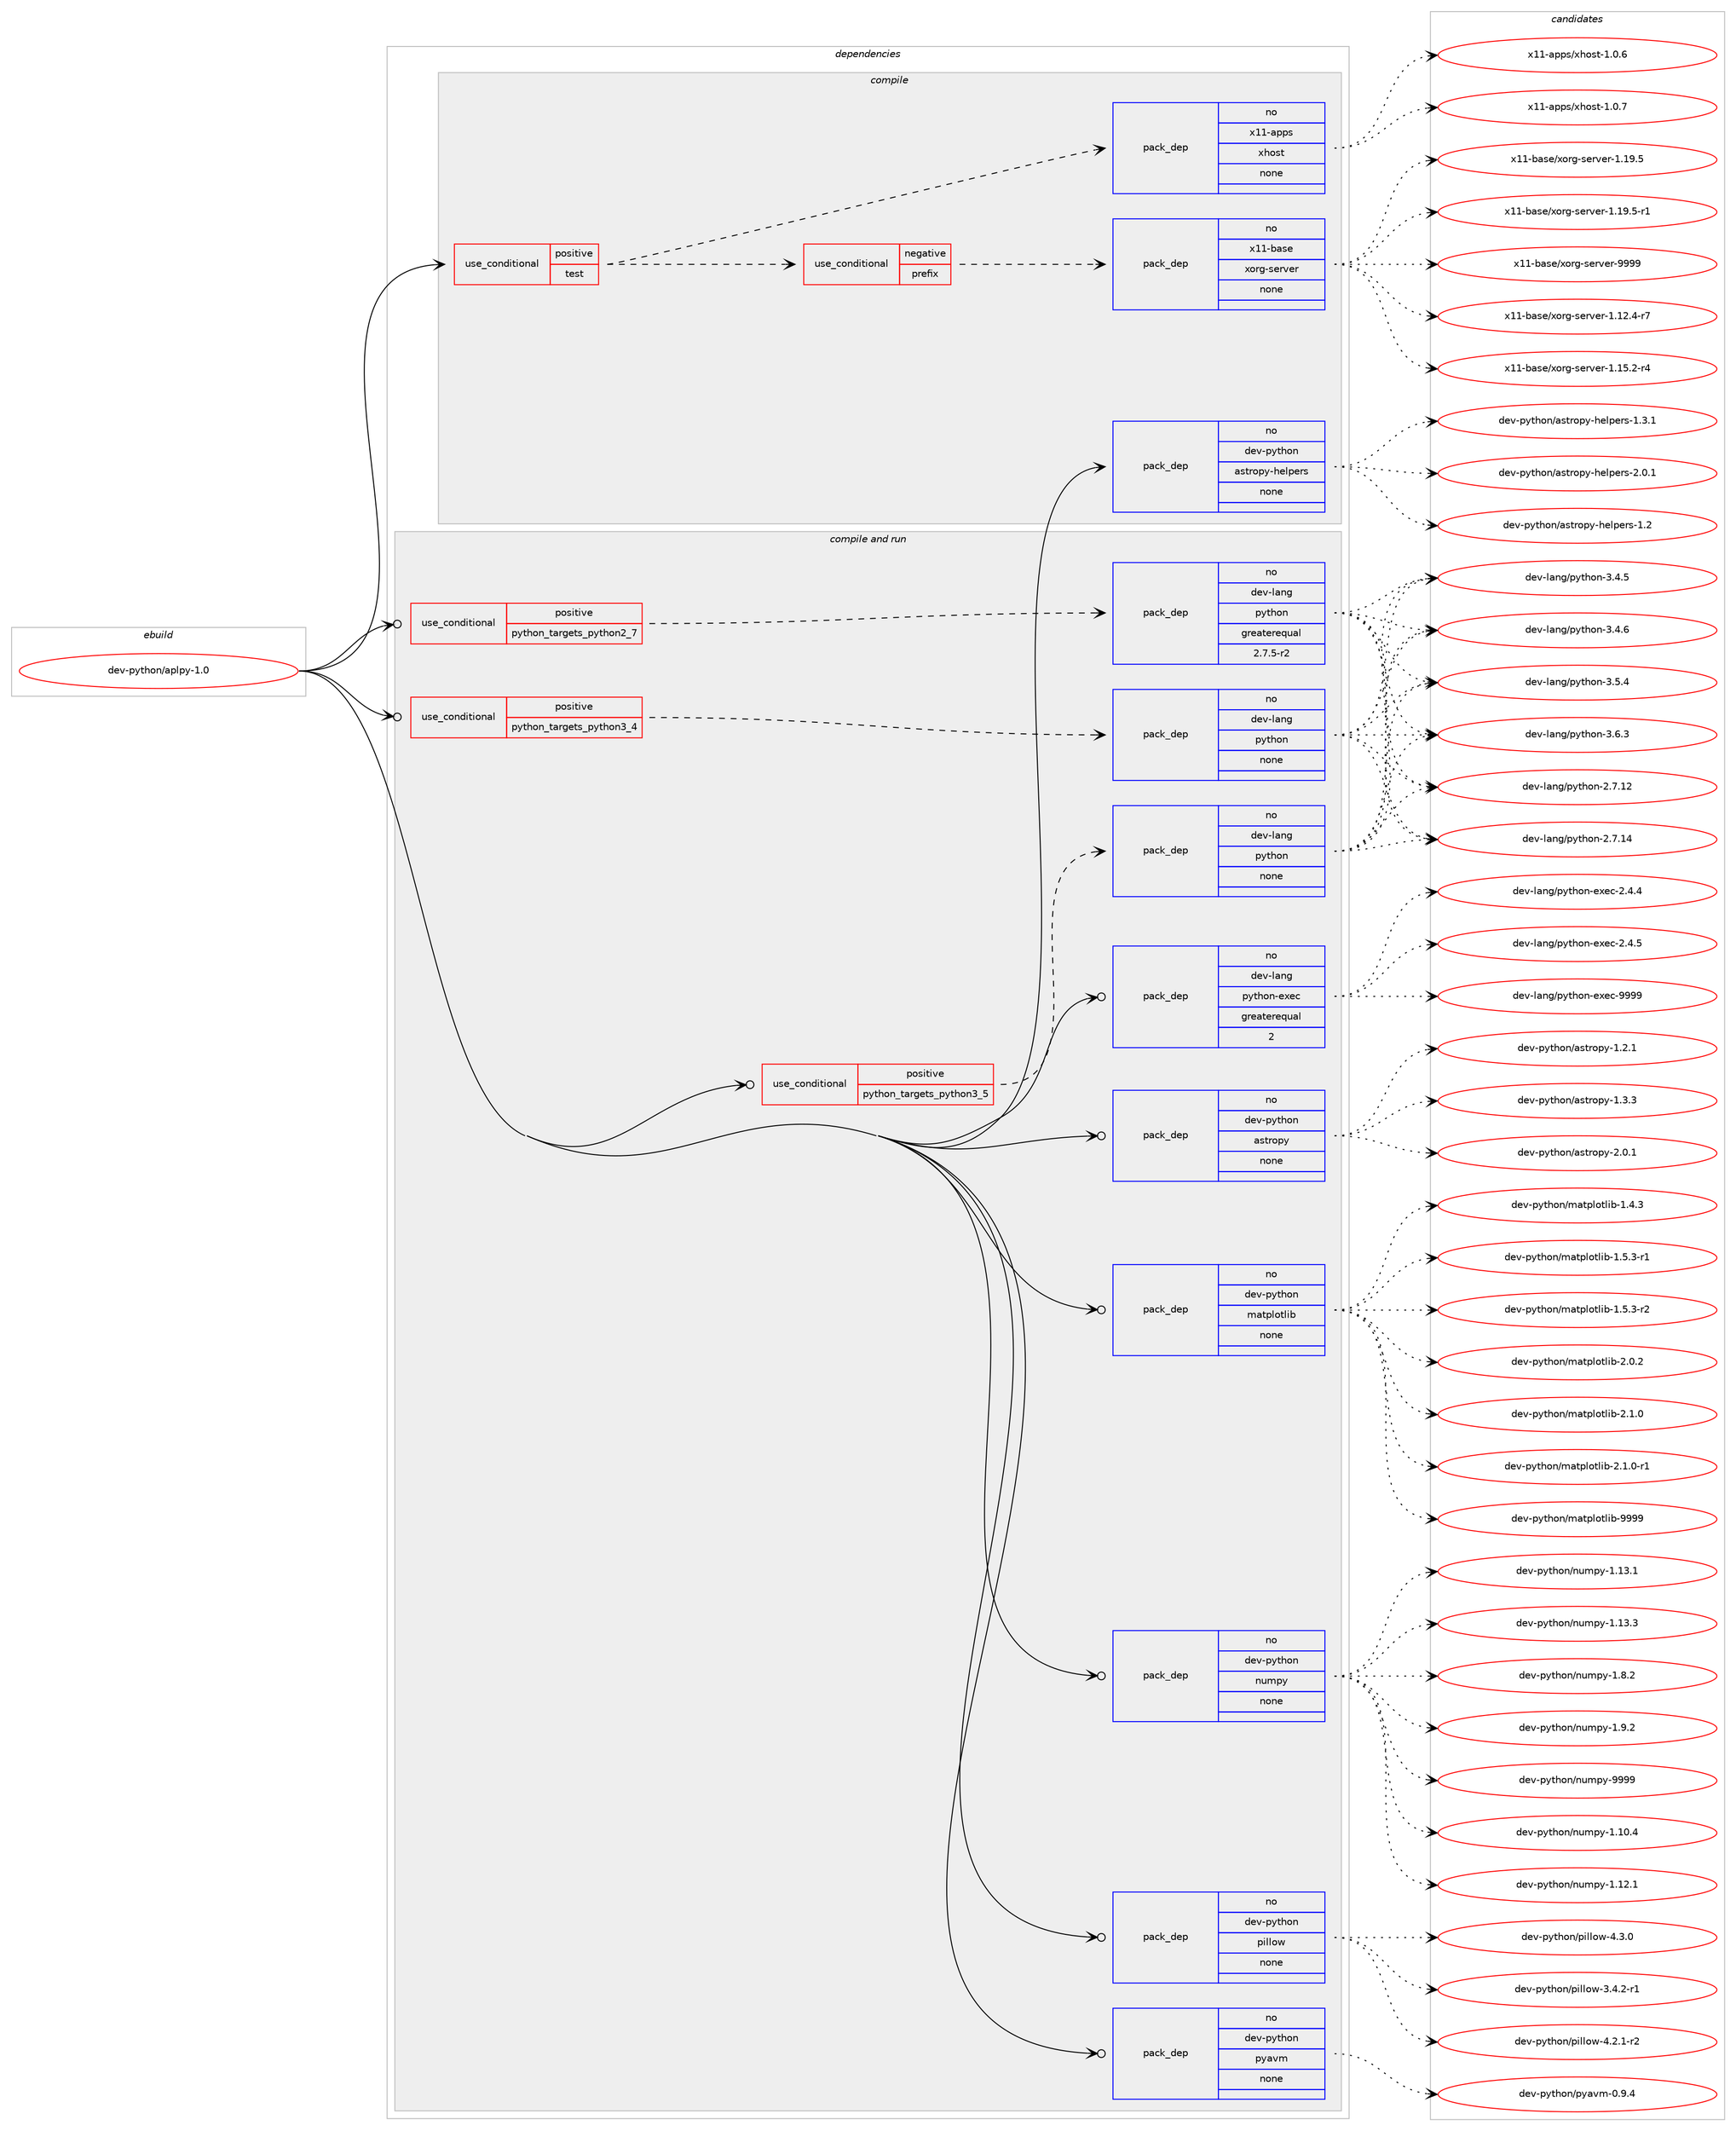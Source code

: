digraph prolog {

# *************
# Graph options
# *************

newrank=true;
concentrate=true;
compound=true;
graph [rankdir=LR,fontname=Helvetica,fontsize=10,ranksep=1.5];#, ranksep=2.5, nodesep=0.2];
edge  [arrowhead=vee];
node  [fontname=Helvetica,fontsize=10];

# **********
# The ebuild
# **********

subgraph cluster_leftcol {
color=gray;
rank=same;
label=<<i>ebuild</i>>;
id [label="dev-python/aplpy-1.0", color=red, width=4, href="../dev-python/aplpy-1.0.svg"];
}

# ****************
# The dependencies
# ****************

subgraph cluster_midcol {
color=gray;
label=<<i>dependencies</i>>;
subgraph cluster_compile {
fillcolor="#eeeeee";
style=filled;
label=<<i>compile</i>>;
subgraph cond29409 {
dependency146336 [label=<<TABLE BORDER="0" CELLBORDER="1" CELLSPACING="0" CELLPADDING="4"><TR><TD ROWSPAN="3" CELLPADDING="10">use_conditional</TD></TR><TR><TD>positive</TD></TR><TR><TD>test</TD></TR></TABLE>>, shape=none, color=red];
subgraph cond29410 {
dependency146337 [label=<<TABLE BORDER="0" CELLBORDER="1" CELLSPACING="0" CELLPADDING="4"><TR><TD ROWSPAN="3" CELLPADDING="10">use_conditional</TD></TR><TR><TD>negative</TD></TR><TR><TD>prefix</TD></TR></TABLE>>, shape=none, color=red];
subgraph pack113110 {
dependency146338 [label=<<TABLE BORDER="0" CELLBORDER="1" CELLSPACING="0" CELLPADDING="4" WIDTH="220"><TR><TD ROWSPAN="6" CELLPADDING="30">pack_dep</TD></TR><TR><TD WIDTH="110">no</TD></TR><TR><TD>x11-base</TD></TR><TR><TD>xorg-server</TD></TR><TR><TD>none</TD></TR><TR><TD></TD></TR></TABLE>>, shape=none, color=blue];
}
dependency146337:e -> dependency146338:w [weight=20,style="dashed",arrowhead="vee"];
}
dependency146336:e -> dependency146337:w [weight=20,style="dashed",arrowhead="vee"];
subgraph pack113111 {
dependency146339 [label=<<TABLE BORDER="0" CELLBORDER="1" CELLSPACING="0" CELLPADDING="4" WIDTH="220"><TR><TD ROWSPAN="6" CELLPADDING="30">pack_dep</TD></TR><TR><TD WIDTH="110">no</TD></TR><TR><TD>x11-apps</TD></TR><TR><TD>xhost</TD></TR><TR><TD>none</TD></TR><TR><TD></TD></TR></TABLE>>, shape=none, color=blue];
}
dependency146336:e -> dependency146339:w [weight=20,style="dashed",arrowhead="vee"];
}
id:e -> dependency146336:w [weight=20,style="solid",arrowhead="vee"];
subgraph pack113112 {
dependency146340 [label=<<TABLE BORDER="0" CELLBORDER="1" CELLSPACING="0" CELLPADDING="4" WIDTH="220"><TR><TD ROWSPAN="6" CELLPADDING="30">pack_dep</TD></TR><TR><TD WIDTH="110">no</TD></TR><TR><TD>dev-python</TD></TR><TR><TD>astropy-helpers</TD></TR><TR><TD>none</TD></TR><TR><TD></TD></TR></TABLE>>, shape=none, color=blue];
}
id:e -> dependency146340:w [weight=20,style="solid",arrowhead="vee"];
}
subgraph cluster_compileandrun {
fillcolor="#eeeeee";
style=filled;
label=<<i>compile and run</i>>;
subgraph cond29411 {
dependency146341 [label=<<TABLE BORDER="0" CELLBORDER="1" CELLSPACING="0" CELLPADDING="4"><TR><TD ROWSPAN="3" CELLPADDING="10">use_conditional</TD></TR><TR><TD>positive</TD></TR><TR><TD>python_targets_python2_7</TD></TR></TABLE>>, shape=none, color=red];
subgraph pack113113 {
dependency146342 [label=<<TABLE BORDER="0" CELLBORDER="1" CELLSPACING="0" CELLPADDING="4" WIDTH="220"><TR><TD ROWSPAN="6" CELLPADDING="30">pack_dep</TD></TR><TR><TD WIDTH="110">no</TD></TR><TR><TD>dev-lang</TD></TR><TR><TD>python</TD></TR><TR><TD>greaterequal</TD></TR><TR><TD>2.7.5-r2</TD></TR></TABLE>>, shape=none, color=blue];
}
dependency146341:e -> dependency146342:w [weight=20,style="dashed",arrowhead="vee"];
}
id:e -> dependency146341:w [weight=20,style="solid",arrowhead="odotvee"];
subgraph cond29412 {
dependency146343 [label=<<TABLE BORDER="0" CELLBORDER="1" CELLSPACING="0" CELLPADDING="4"><TR><TD ROWSPAN="3" CELLPADDING="10">use_conditional</TD></TR><TR><TD>positive</TD></TR><TR><TD>python_targets_python3_4</TD></TR></TABLE>>, shape=none, color=red];
subgraph pack113114 {
dependency146344 [label=<<TABLE BORDER="0" CELLBORDER="1" CELLSPACING="0" CELLPADDING="4" WIDTH="220"><TR><TD ROWSPAN="6" CELLPADDING="30">pack_dep</TD></TR><TR><TD WIDTH="110">no</TD></TR><TR><TD>dev-lang</TD></TR><TR><TD>python</TD></TR><TR><TD>none</TD></TR><TR><TD></TD></TR></TABLE>>, shape=none, color=blue];
}
dependency146343:e -> dependency146344:w [weight=20,style="dashed",arrowhead="vee"];
}
id:e -> dependency146343:w [weight=20,style="solid",arrowhead="odotvee"];
subgraph cond29413 {
dependency146345 [label=<<TABLE BORDER="0" CELLBORDER="1" CELLSPACING="0" CELLPADDING="4"><TR><TD ROWSPAN="3" CELLPADDING="10">use_conditional</TD></TR><TR><TD>positive</TD></TR><TR><TD>python_targets_python3_5</TD></TR></TABLE>>, shape=none, color=red];
subgraph pack113115 {
dependency146346 [label=<<TABLE BORDER="0" CELLBORDER="1" CELLSPACING="0" CELLPADDING="4" WIDTH="220"><TR><TD ROWSPAN="6" CELLPADDING="30">pack_dep</TD></TR><TR><TD WIDTH="110">no</TD></TR><TR><TD>dev-lang</TD></TR><TR><TD>python</TD></TR><TR><TD>none</TD></TR><TR><TD></TD></TR></TABLE>>, shape=none, color=blue];
}
dependency146345:e -> dependency146346:w [weight=20,style="dashed",arrowhead="vee"];
}
id:e -> dependency146345:w [weight=20,style="solid",arrowhead="odotvee"];
subgraph pack113116 {
dependency146347 [label=<<TABLE BORDER="0" CELLBORDER="1" CELLSPACING="0" CELLPADDING="4" WIDTH="220"><TR><TD ROWSPAN="6" CELLPADDING="30">pack_dep</TD></TR><TR><TD WIDTH="110">no</TD></TR><TR><TD>dev-lang</TD></TR><TR><TD>python-exec</TD></TR><TR><TD>greaterequal</TD></TR><TR><TD>2</TD></TR></TABLE>>, shape=none, color=blue];
}
id:e -> dependency146347:w [weight=20,style="solid",arrowhead="odotvee"];
subgraph pack113117 {
dependency146348 [label=<<TABLE BORDER="0" CELLBORDER="1" CELLSPACING="0" CELLPADDING="4" WIDTH="220"><TR><TD ROWSPAN="6" CELLPADDING="30">pack_dep</TD></TR><TR><TD WIDTH="110">no</TD></TR><TR><TD>dev-python</TD></TR><TR><TD>astropy</TD></TR><TR><TD>none</TD></TR><TR><TD></TD></TR></TABLE>>, shape=none, color=blue];
}
id:e -> dependency146348:w [weight=20,style="solid",arrowhead="odotvee"];
subgraph pack113118 {
dependency146349 [label=<<TABLE BORDER="0" CELLBORDER="1" CELLSPACING="0" CELLPADDING="4" WIDTH="220"><TR><TD ROWSPAN="6" CELLPADDING="30">pack_dep</TD></TR><TR><TD WIDTH="110">no</TD></TR><TR><TD>dev-python</TD></TR><TR><TD>matplotlib</TD></TR><TR><TD>none</TD></TR><TR><TD></TD></TR></TABLE>>, shape=none, color=blue];
}
id:e -> dependency146349:w [weight=20,style="solid",arrowhead="odotvee"];
subgraph pack113119 {
dependency146350 [label=<<TABLE BORDER="0" CELLBORDER="1" CELLSPACING="0" CELLPADDING="4" WIDTH="220"><TR><TD ROWSPAN="6" CELLPADDING="30">pack_dep</TD></TR><TR><TD WIDTH="110">no</TD></TR><TR><TD>dev-python</TD></TR><TR><TD>numpy</TD></TR><TR><TD>none</TD></TR><TR><TD></TD></TR></TABLE>>, shape=none, color=blue];
}
id:e -> dependency146350:w [weight=20,style="solid",arrowhead="odotvee"];
subgraph pack113120 {
dependency146351 [label=<<TABLE BORDER="0" CELLBORDER="1" CELLSPACING="0" CELLPADDING="4" WIDTH="220"><TR><TD ROWSPAN="6" CELLPADDING="30">pack_dep</TD></TR><TR><TD WIDTH="110">no</TD></TR><TR><TD>dev-python</TD></TR><TR><TD>pillow</TD></TR><TR><TD>none</TD></TR><TR><TD></TD></TR></TABLE>>, shape=none, color=blue];
}
id:e -> dependency146351:w [weight=20,style="solid",arrowhead="odotvee"];
subgraph pack113121 {
dependency146352 [label=<<TABLE BORDER="0" CELLBORDER="1" CELLSPACING="0" CELLPADDING="4" WIDTH="220"><TR><TD ROWSPAN="6" CELLPADDING="30">pack_dep</TD></TR><TR><TD WIDTH="110">no</TD></TR><TR><TD>dev-python</TD></TR><TR><TD>pyavm</TD></TR><TR><TD>none</TD></TR><TR><TD></TD></TR></TABLE>>, shape=none, color=blue];
}
id:e -> dependency146352:w [weight=20,style="solid",arrowhead="odotvee"];
}
subgraph cluster_run {
fillcolor="#eeeeee";
style=filled;
label=<<i>run</i>>;
}
}

# **************
# The candidates
# **************

subgraph cluster_choices {
rank=same;
color=gray;
label=<<i>candidates</i>>;

subgraph choice113110 {
color=black;
nodesep=1;
choice12049494598971151014712011111410345115101114118101114454946495046524511455 [label="x11-base/xorg-server-1.12.4-r7", color=red, width=4,href="../x11-base/xorg-server-1.12.4-r7.svg"];
choice12049494598971151014712011111410345115101114118101114454946495346504511452 [label="x11-base/xorg-server-1.15.2-r4", color=red, width=4,href="../x11-base/xorg-server-1.15.2-r4.svg"];
choice1204949459897115101471201111141034511510111411810111445494649574653 [label="x11-base/xorg-server-1.19.5", color=red, width=4,href="../x11-base/xorg-server-1.19.5.svg"];
choice12049494598971151014712011111410345115101114118101114454946495746534511449 [label="x11-base/xorg-server-1.19.5-r1", color=red, width=4,href="../x11-base/xorg-server-1.19.5-r1.svg"];
choice120494945989711510147120111114103451151011141181011144557575757 [label="x11-base/xorg-server-9999", color=red, width=4,href="../x11-base/xorg-server-9999.svg"];
dependency146338:e -> choice12049494598971151014712011111410345115101114118101114454946495046524511455:w [style=dotted,weight="100"];
dependency146338:e -> choice12049494598971151014712011111410345115101114118101114454946495346504511452:w [style=dotted,weight="100"];
dependency146338:e -> choice1204949459897115101471201111141034511510111411810111445494649574653:w [style=dotted,weight="100"];
dependency146338:e -> choice12049494598971151014712011111410345115101114118101114454946495746534511449:w [style=dotted,weight="100"];
dependency146338:e -> choice120494945989711510147120111114103451151011141181011144557575757:w [style=dotted,weight="100"];
}
subgraph choice113111 {
color=black;
nodesep=1;
choice1204949459711211211547120104111115116454946484654 [label="x11-apps/xhost-1.0.6", color=red, width=4,href="../x11-apps/xhost-1.0.6.svg"];
choice1204949459711211211547120104111115116454946484655 [label="x11-apps/xhost-1.0.7", color=red, width=4,href="../x11-apps/xhost-1.0.7.svg"];
dependency146339:e -> choice1204949459711211211547120104111115116454946484654:w [style=dotted,weight="100"];
dependency146339:e -> choice1204949459711211211547120104111115116454946484655:w [style=dotted,weight="100"];
}
subgraph choice113112 {
color=black;
nodesep=1;
choice1001011184511212111610411111047971151161141111121214510410110811210111411545494650 [label="dev-python/astropy-helpers-1.2", color=red, width=4,href="../dev-python/astropy-helpers-1.2.svg"];
choice10010111845112121116104111110479711511611411111212145104101108112101114115454946514649 [label="dev-python/astropy-helpers-1.3.1", color=red, width=4,href="../dev-python/astropy-helpers-1.3.1.svg"];
choice10010111845112121116104111110479711511611411111212145104101108112101114115455046484649 [label="dev-python/astropy-helpers-2.0.1", color=red, width=4,href="../dev-python/astropy-helpers-2.0.1.svg"];
dependency146340:e -> choice1001011184511212111610411111047971151161141111121214510410110811210111411545494650:w [style=dotted,weight="100"];
dependency146340:e -> choice10010111845112121116104111110479711511611411111212145104101108112101114115454946514649:w [style=dotted,weight="100"];
dependency146340:e -> choice10010111845112121116104111110479711511611411111212145104101108112101114115455046484649:w [style=dotted,weight="100"];
}
subgraph choice113113 {
color=black;
nodesep=1;
choice10010111845108971101034711212111610411111045504655464950 [label="dev-lang/python-2.7.12", color=red, width=4,href="../dev-lang/python-2.7.12.svg"];
choice10010111845108971101034711212111610411111045504655464952 [label="dev-lang/python-2.7.14", color=red, width=4,href="../dev-lang/python-2.7.14.svg"];
choice100101118451089711010347112121116104111110455146524653 [label="dev-lang/python-3.4.5", color=red, width=4,href="../dev-lang/python-3.4.5.svg"];
choice100101118451089711010347112121116104111110455146524654 [label="dev-lang/python-3.4.6", color=red, width=4,href="../dev-lang/python-3.4.6.svg"];
choice100101118451089711010347112121116104111110455146534652 [label="dev-lang/python-3.5.4", color=red, width=4,href="../dev-lang/python-3.5.4.svg"];
choice100101118451089711010347112121116104111110455146544651 [label="dev-lang/python-3.6.3", color=red, width=4,href="../dev-lang/python-3.6.3.svg"];
dependency146342:e -> choice10010111845108971101034711212111610411111045504655464950:w [style=dotted,weight="100"];
dependency146342:e -> choice10010111845108971101034711212111610411111045504655464952:w [style=dotted,weight="100"];
dependency146342:e -> choice100101118451089711010347112121116104111110455146524653:w [style=dotted,weight="100"];
dependency146342:e -> choice100101118451089711010347112121116104111110455146524654:w [style=dotted,weight="100"];
dependency146342:e -> choice100101118451089711010347112121116104111110455146534652:w [style=dotted,weight="100"];
dependency146342:e -> choice100101118451089711010347112121116104111110455146544651:w [style=dotted,weight="100"];
}
subgraph choice113114 {
color=black;
nodesep=1;
choice10010111845108971101034711212111610411111045504655464950 [label="dev-lang/python-2.7.12", color=red, width=4,href="../dev-lang/python-2.7.12.svg"];
choice10010111845108971101034711212111610411111045504655464952 [label="dev-lang/python-2.7.14", color=red, width=4,href="../dev-lang/python-2.7.14.svg"];
choice100101118451089711010347112121116104111110455146524653 [label="dev-lang/python-3.4.5", color=red, width=4,href="../dev-lang/python-3.4.5.svg"];
choice100101118451089711010347112121116104111110455146524654 [label="dev-lang/python-3.4.6", color=red, width=4,href="../dev-lang/python-3.4.6.svg"];
choice100101118451089711010347112121116104111110455146534652 [label="dev-lang/python-3.5.4", color=red, width=4,href="../dev-lang/python-3.5.4.svg"];
choice100101118451089711010347112121116104111110455146544651 [label="dev-lang/python-3.6.3", color=red, width=4,href="../dev-lang/python-3.6.3.svg"];
dependency146344:e -> choice10010111845108971101034711212111610411111045504655464950:w [style=dotted,weight="100"];
dependency146344:e -> choice10010111845108971101034711212111610411111045504655464952:w [style=dotted,weight="100"];
dependency146344:e -> choice100101118451089711010347112121116104111110455146524653:w [style=dotted,weight="100"];
dependency146344:e -> choice100101118451089711010347112121116104111110455146524654:w [style=dotted,weight="100"];
dependency146344:e -> choice100101118451089711010347112121116104111110455146534652:w [style=dotted,weight="100"];
dependency146344:e -> choice100101118451089711010347112121116104111110455146544651:w [style=dotted,weight="100"];
}
subgraph choice113115 {
color=black;
nodesep=1;
choice10010111845108971101034711212111610411111045504655464950 [label="dev-lang/python-2.7.12", color=red, width=4,href="../dev-lang/python-2.7.12.svg"];
choice10010111845108971101034711212111610411111045504655464952 [label="dev-lang/python-2.7.14", color=red, width=4,href="../dev-lang/python-2.7.14.svg"];
choice100101118451089711010347112121116104111110455146524653 [label="dev-lang/python-3.4.5", color=red, width=4,href="../dev-lang/python-3.4.5.svg"];
choice100101118451089711010347112121116104111110455146524654 [label="dev-lang/python-3.4.6", color=red, width=4,href="../dev-lang/python-3.4.6.svg"];
choice100101118451089711010347112121116104111110455146534652 [label="dev-lang/python-3.5.4", color=red, width=4,href="../dev-lang/python-3.5.4.svg"];
choice100101118451089711010347112121116104111110455146544651 [label="dev-lang/python-3.6.3", color=red, width=4,href="../dev-lang/python-3.6.3.svg"];
dependency146346:e -> choice10010111845108971101034711212111610411111045504655464950:w [style=dotted,weight="100"];
dependency146346:e -> choice10010111845108971101034711212111610411111045504655464952:w [style=dotted,weight="100"];
dependency146346:e -> choice100101118451089711010347112121116104111110455146524653:w [style=dotted,weight="100"];
dependency146346:e -> choice100101118451089711010347112121116104111110455146524654:w [style=dotted,weight="100"];
dependency146346:e -> choice100101118451089711010347112121116104111110455146534652:w [style=dotted,weight="100"];
dependency146346:e -> choice100101118451089711010347112121116104111110455146544651:w [style=dotted,weight="100"];
}
subgraph choice113116 {
color=black;
nodesep=1;
choice1001011184510897110103471121211161041111104510112010199455046524652 [label="dev-lang/python-exec-2.4.4", color=red, width=4,href="../dev-lang/python-exec-2.4.4.svg"];
choice1001011184510897110103471121211161041111104510112010199455046524653 [label="dev-lang/python-exec-2.4.5", color=red, width=4,href="../dev-lang/python-exec-2.4.5.svg"];
choice10010111845108971101034711212111610411111045101120101994557575757 [label="dev-lang/python-exec-9999", color=red, width=4,href="../dev-lang/python-exec-9999.svg"];
dependency146347:e -> choice1001011184510897110103471121211161041111104510112010199455046524652:w [style=dotted,weight="100"];
dependency146347:e -> choice1001011184510897110103471121211161041111104510112010199455046524653:w [style=dotted,weight="100"];
dependency146347:e -> choice10010111845108971101034711212111610411111045101120101994557575757:w [style=dotted,weight="100"];
}
subgraph choice113117 {
color=black;
nodesep=1;
choice100101118451121211161041111104797115116114111112121454946504649 [label="dev-python/astropy-1.2.1", color=red, width=4,href="../dev-python/astropy-1.2.1.svg"];
choice100101118451121211161041111104797115116114111112121454946514651 [label="dev-python/astropy-1.3.3", color=red, width=4,href="../dev-python/astropy-1.3.3.svg"];
choice100101118451121211161041111104797115116114111112121455046484649 [label="dev-python/astropy-2.0.1", color=red, width=4,href="../dev-python/astropy-2.0.1.svg"];
dependency146348:e -> choice100101118451121211161041111104797115116114111112121454946504649:w [style=dotted,weight="100"];
dependency146348:e -> choice100101118451121211161041111104797115116114111112121454946514651:w [style=dotted,weight="100"];
dependency146348:e -> choice100101118451121211161041111104797115116114111112121455046484649:w [style=dotted,weight="100"];
}
subgraph choice113118 {
color=black;
nodesep=1;
choice10010111845112121116104111110471099711611210811111610810598454946524651 [label="dev-python/matplotlib-1.4.3", color=red, width=4,href="../dev-python/matplotlib-1.4.3.svg"];
choice100101118451121211161041111104710997116112108111116108105984549465346514511449 [label="dev-python/matplotlib-1.5.3-r1", color=red, width=4,href="../dev-python/matplotlib-1.5.3-r1.svg"];
choice100101118451121211161041111104710997116112108111116108105984549465346514511450 [label="dev-python/matplotlib-1.5.3-r2", color=red, width=4,href="../dev-python/matplotlib-1.5.3-r2.svg"];
choice10010111845112121116104111110471099711611210811111610810598455046484650 [label="dev-python/matplotlib-2.0.2", color=red, width=4,href="../dev-python/matplotlib-2.0.2.svg"];
choice10010111845112121116104111110471099711611210811111610810598455046494648 [label="dev-python/matplotlib-2.1.0", color=red, width=4,href="../dev-python/matplotlib-2.1.0.svg"];
choice100101118451121211161041111104710997116112108111116108105984550464946484511449 [label="dev-python/matplotlib-2.1.0-r1", color=red, width=4,href="../dev-python/matplotlib-2.1.0-r1.svg"];
choice100101118451121211161041111104710997116112108111116108105984557575757 [label="dev-python/matplotlib-9999", color=red, width=4,href="../dev-python/matplotlib-9999.svg"];
dependency146349:e -> choice10010111845112121116104111110471099711611210811111610810598454946524651:w [style=dotted,weight="100"];
dependency146349:e -> choice100101118451121211161041111104710997116112108111116108105984549465346514511449:w [style=dotted,weight="100"];
dependency146349:e -> choice100101118451121211161041111104710997116112108111116108105984549465346514511450:w [style=dotted,weight="100"];
dependency146349:e -> choice10010111845112121116104111110471099711611210811111610810598455046484650:w [style=dotted,weight="100"];
dependency146349:e -> choice10010111845112121116104111110471099711611210811111610810598455046494648:w [style=dotted,weight="100"];
dependency146349:e -> choice100101118451121211161041111104710997116112108111116108105984550464946484511449:w [style=dotted,weight="100"];
dependency146349:e -> choice100101118451121211161041111104710997116112108111116108105984557575757:w [style=dotted,weight="100"];
}
subgraph choice113119 {
color=black;
nodesep=1;
choice100101118451121211161041111104711011710911212145494649484652 [label="dev-python/numpy-1.10.4", color=red, width=4,href="../dev-python/numpy-1.10.4.svg"];
choice100101118451121211161041111104711011710911212145494649504649 [label="dev-python/numpy-1.12.1", color=red, width=4,href="../dev-python/numpy-1.12.1.svg"];
choice100101118451121211161041111104711011710911212145494649514649 [label="dev-python/numpy-1.13.1", color=red, width=4,href="../dev-python/numpy-1.13.1.svg"];
choice100101118451121211161041111104711011710911212145494649514651 [label="dev-python/numpy-1.13.3", color=red, width=4,href="../dev-python/numpy-1.13.3.svg"];
choice1001011184511212111610411111047110117109112121454946564650 [label="dev-python/numpy-1.8.2", color=red, width=4,href="../dev-python/numpy-1.8.2.svg"];
choice1001011184511212111610411111047110117109112121454946574650 [label="dev-python/numpy-1.9.2", color=red, width=4,href="../dev-python/numpy-1.9.2.svg"];
choice10010111845112121116104111110471101171091121214557575757 [label="dev-python/numpy-9999", color=red, width=4,href="../dev-python/numpy-9999.svg"];
dependency146350:e -> choice100101118451121211161041111104711011710911212145494649484652:w [style=dotted,weight="100"];
dependency146350:e -> choice100101118451121211161041111104711011710911212145494649504649:w [style=dotted,weight="100"];
dependency146350:e -> choice100101118451121211161041111104711011710911212145494649514649:w [style=dotted,weight="100"];
dependency146350:e -> choice100101118451121211161041111104711011710911212145494649514651:w [style=dotted,weight="100"];
dependency146350:e -> choice1001011184511212111610411111047110117109112121454946564650:w [style=dotted,weight="100"];
dependency146350:e -> choice1001011184511212111610411111047110117109112121454946574650:w [style=dotted,weight="100"];
dependency146350:e -> choice10010111845112121116104111110471101171091121214557575757:w [style=dotted,weight="100"];
}
subgraph choice113120 {
color=black;
nodesep=1;
choice10010111845112121116104111110471121051081081111194551465246504511449 [label="dev-python/pillow-3.4.2-r1", color=red, width=4,href="../dev-python/pillow-3.4.2-r1.svg"];
choice10010111845112121116104111110471121051081081111194552465046494511450 [label="dev-python/pillow-4.2.1-r2", color=red, width=4,href="../dev-python/pillow-4.2.1-r2.svg"];
choice1001011184511212111610411111047112105108108111119455246514648 [label="dev-python/pillow-4.3.0", color=red, width=4,href="../dev-python/pillow-4.3.0.svg"];
dependency146351:e -> choice10010111845112121116104111110471121051081081111194551465246504511449:w [style=dotted,weight="100"];
dependency146351:e -> choice10010111845112121116104111110471121051081081111194552465046494511450:w [style=dotted,weight="100"];
dependency146351:e -> choice1001011184511212111610411111047112105108108111119455246514648:w [style=dotted,weight="100"];
}
subgraph choice113121 {
color=black;
nodesep=1;
choice100101118451121211161041111104711212197118109454846574652 [label="dev-python/pyavm-0.9.4", color=red, width=4,href="../dev-python/pyavm-0.9.4.svg"];
dependency146352:e -> choice100101118451121211161041111104711212197118109454846574652:w [style=dotted,weight="100"];
}
}

}
